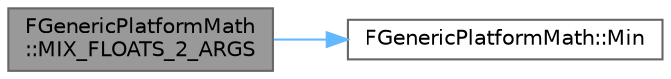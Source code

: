 digraph "FGenericPlatformMath::MIX_FLOATS_2_ARGS"
{
 // INTERACTIVE_SVG=YES
 // LATEX_PDF_SIZE
  bgcolor="transparent";
  edge [fontname=Helvetica,fontsize=10,labelfontname=Helvetica,labelfontsize=10];
  node [fontname=Helvetica,fontsize=10,shape=box,height=0.2,width=0.4];
  rankdir="LR";
  Node1 [id="Node000001",label="FGenericPlatformMath\l::MIX_FLOATS_2_ARGS",height=0.2,width=0.4,color="gray40", fillcolor="grey60", style="filled", fontcolor="black",tooltip=" "];
  Node1 -> Node2 [id="edge1_Node000001_Node000002",color="steelblue1",style="solid",tooltip=" "];
  Node2 [id="Node000002",label="FGenericPlatformMath::Min",height=0.2,width=0.4,color="grey40", fillcolor="white", style="filled",URL="$dd/d7b/structFGenericPlatformMath.html#a8a2451f0d71ac96322427f6143998b16",tooltip="Returns lower value in a generic way."];
}
